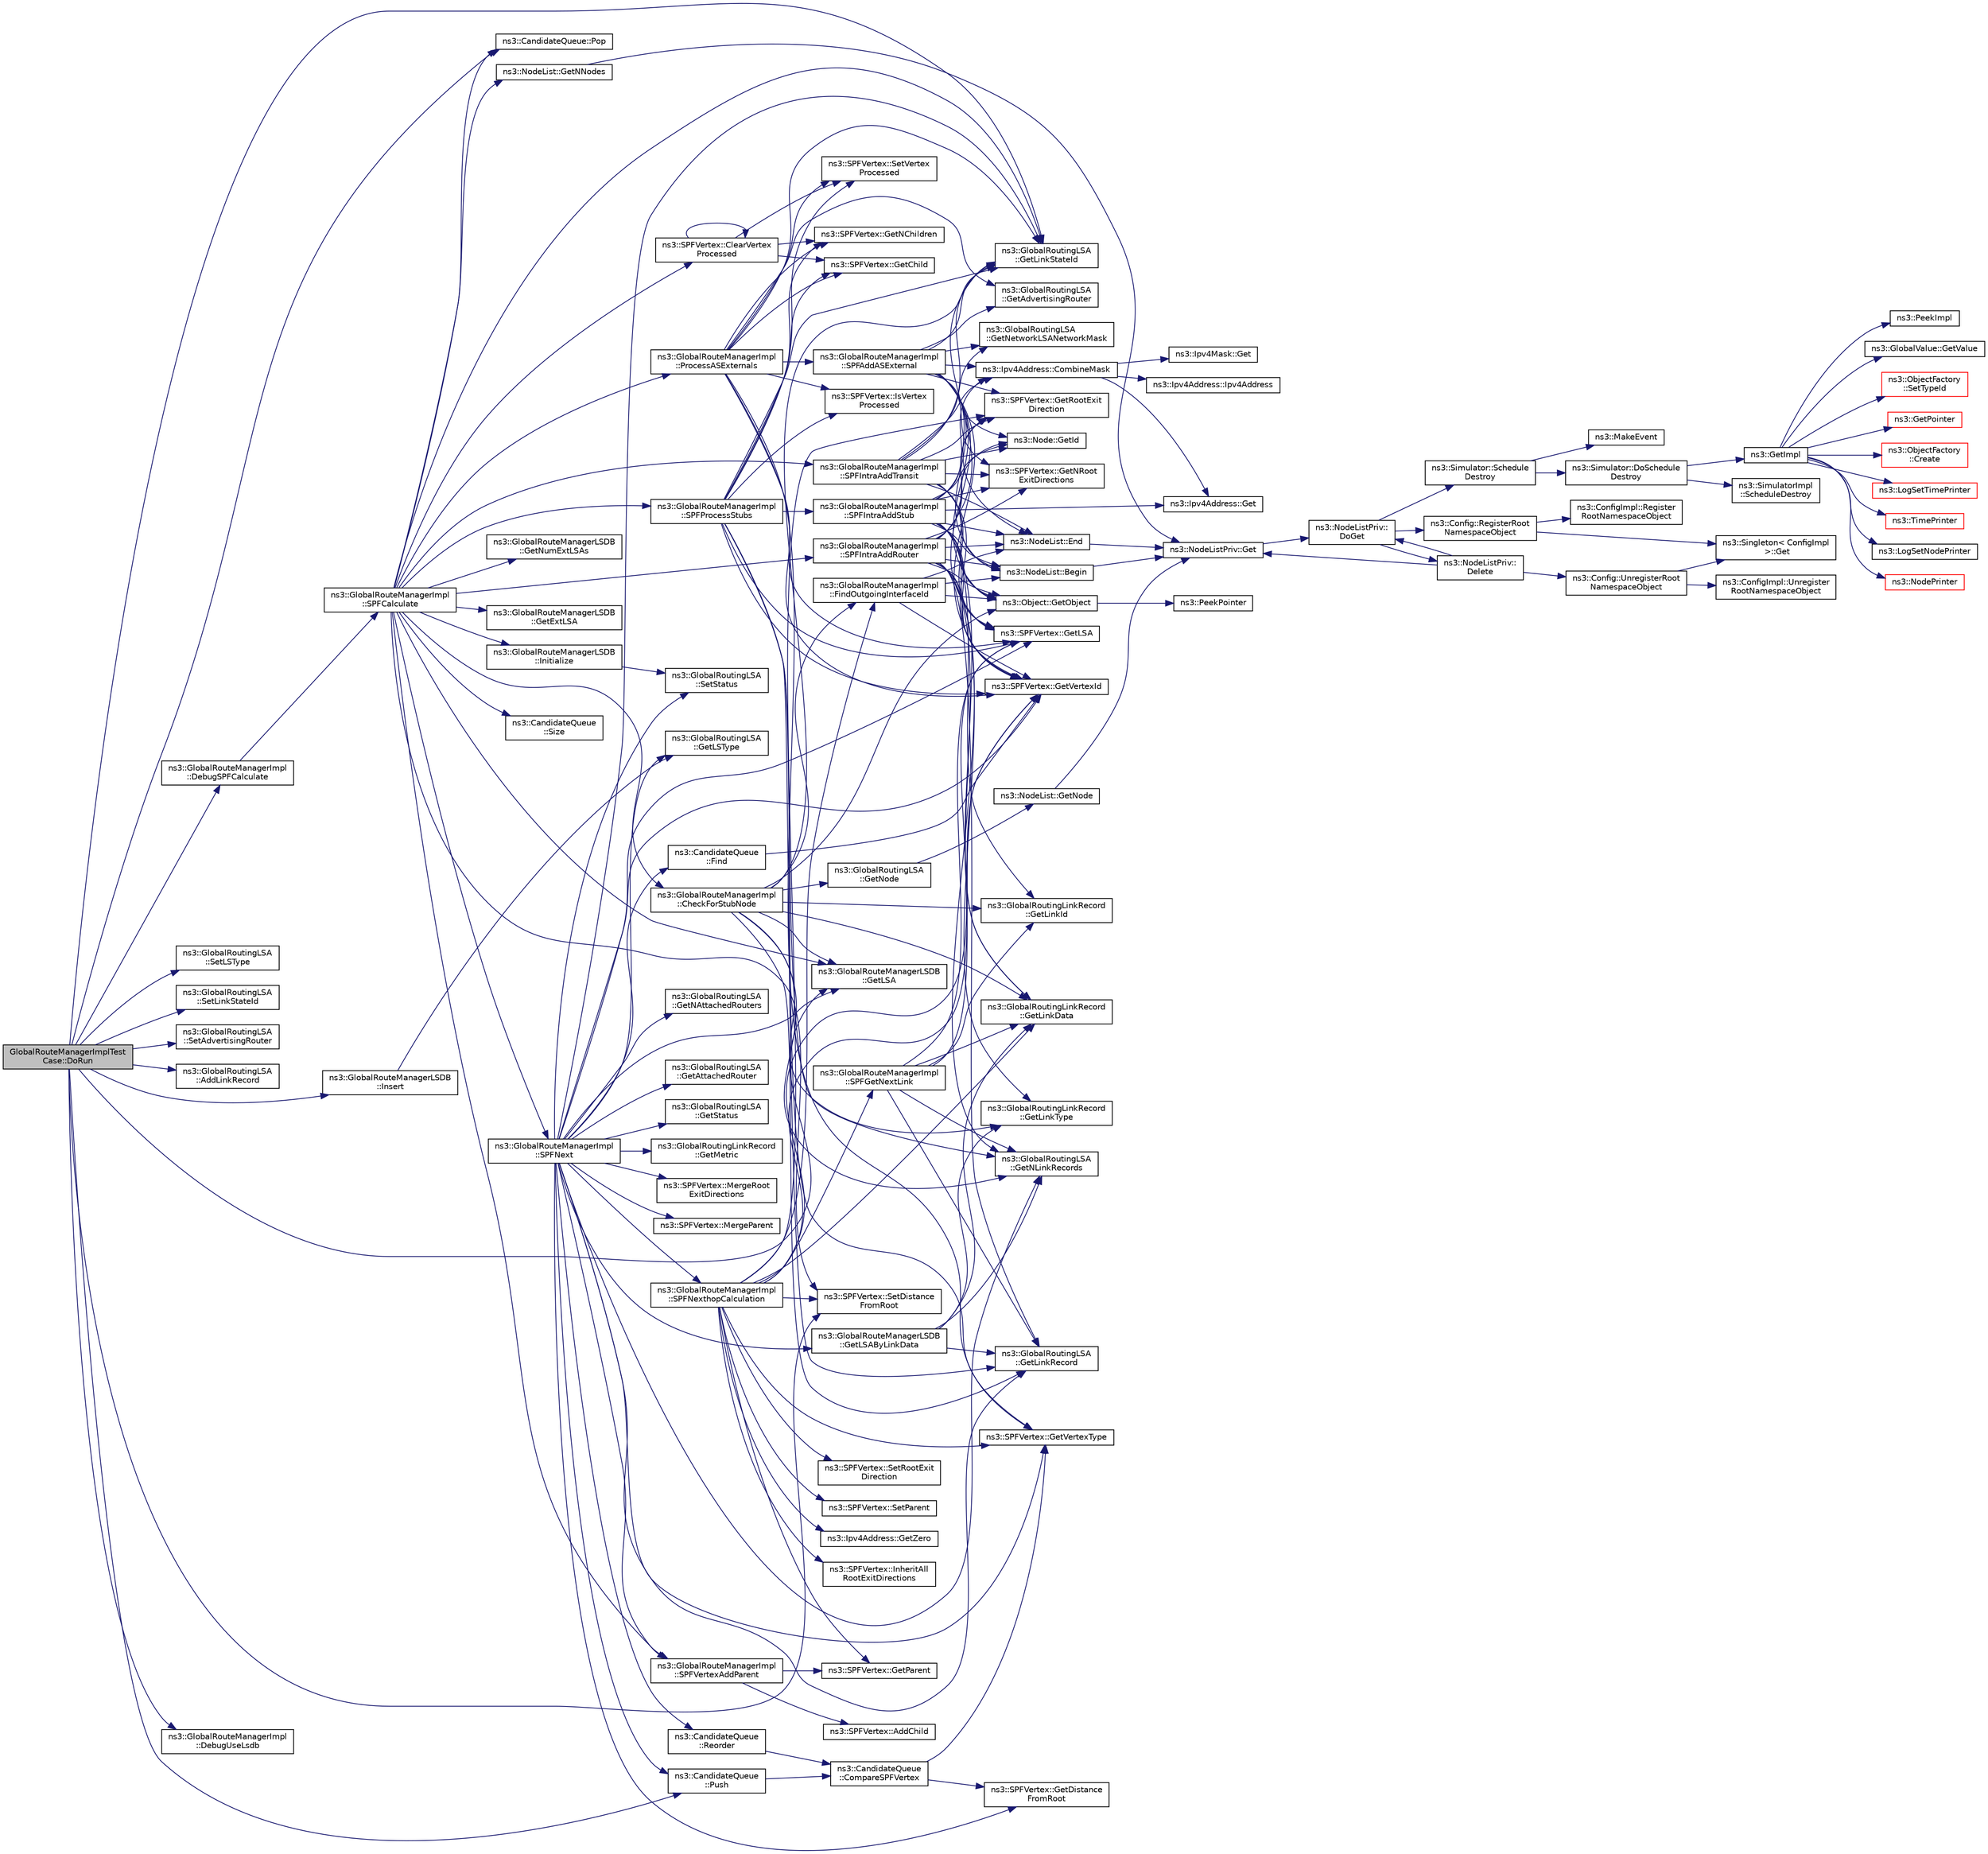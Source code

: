 digraph "GlobalRouteManagerImplTestCase::DoRun"
{
  edge [fontname="Helvetica",fontsize="10",labelfontname="Helvetica",labelfontsize="10"];
  node [fontname="Helvetica",fontsize="10",shape=record];
  rankdir="LR";
  Node1 [label="GlobalRouteManagerImplTest\lCase::DoRun",height=0.2,width=0.4,color="black", fillcolor="grey75", style="filled", fontcolor="black"];
  Node1 -> Node2 [color="midnightblue",fontsize="10",style="solid"];
  Node2 [label="ns3::SPFVertex::SetDistance\lFromRoot",height=0.2,width=0.4,color="black", fillcolor="white", style="filled",URL="$d2/dab/classns3_1_1SPFVertex.html#a30885442cd0d8f7ae0e4690373b2c50a",tooltip="Set the distance from the root vertex to \"this\" SPFVertex object. "];
  Node1 -> Node3 [color="midnightblue",fontsize="10",style="solid"];
  Node3 [label="ns3::CandidateQueue\l::Push",height=0.2,width=0.4,color="black", fillcolor="white", style="filled",URL="$d1/df1/classns3_1_1CandidateQueue.html#a52f6bdb3651569f349f5e522ccc4d88f",tooltip="Push a Shortest Path First Vertex pointer onto the queue according to the priority scheme..."];
  Node3 -> Node4 [color="midnightblue",fontsize="10",style="solid"];
  Node4 [label="ns3::CandidateQueue\l::CompareSPFVertex",height=0.2,width=0.4,color="black", fillcolor="white", style="filled",URL="$d1/df1/classns3_1_1CandidateQueue.html#a13b908ec4dca38705cd12d7c6684099e",tooltip="return true if v1 < v2 "];
  Node4 -> Node5 [color="midnightblue",fontsize="10",style="solid"];
  Node5 [label="ns3::SPFVertex::GetDistance\lFromRoot",height=0.2,width=0.4,color="black", fillcolor="white", style="filled",URL="$d2/dab/classns3_1_1SPFVertex.html#a6fdb9c8cd6fd2dcd974136dff1bae1f0",tooltip="Get the distance from the root vertex to \"this\" SPFVertex object. "];
  Node4 -> Node6 [color="midnightblue",fontsize="10",style="solid"];
  Node6 [label="ns3::SPFVertex::GetVertexType",height=0.2,width=0.4,color="black", fillcolor="white", style="filled",URL="$d2/dab/classns3_1_1SPFVertex.html#a45a6727c9e38b3a116c4b71594a9b0b2",tooltip="Get the Vertex Type field of a SPFVertex object. "];
  Node1 -> Node7 [color="midnightblue",fontsize="10",style="solid"];
  Node7 [label="ns3::CandidateQueue::Pop",height=0.2,width=0.4,color="black", fillcolor="white", style="filled",URL="$d1/df1/classns3_1_1CandidateQueue.html#a7a9b3855349e02e76cd6f67a556a2ac9",tooltip="Pop the Shortest Path First Vertex pointer at the top of the queue. "];
  Node1 -> Node8 [color="midnightblue",fontsize="10",style="solid"];
  Node8 [label="ns3::GlobalRoutingLSA\l::SetLSType",height=0.2,width=0.4,color="black", fillcolor="white", style="filled",URL="$dc/dd1/classns3_1_1GlobalRoutingLSA.html#a8f68a559296813ae47d5cabc5f566ddb",tooltip="Set the LS type field of the LSA. "];
  Node1 -> Node9 [color="midnightblue",fontsize="10",style="solid"];
  Node9 [label="ns3::GlobalRoutingLSA\l::SetLinkStateId",height=0.2,width=0.4,color="black", fillcolor="white", style="filled",URL="$dc/dd1/classns3_1_1GlobalRoutingLSA.html#af31bd5b6ff2fe784f3df4e5b921b4081",tooltip="Set the Link State ID is defined by the OSPF spec. We always set it to the router ID of the router ma..."];
  Node1 -> Node10 [color="midnightblue",fontsize="10",style="solid"];
  Node10 [label="ns3::GlobalRoutingLSA\l::SetAdvertisingRouter",height=0.2,width=0.4,color="black", fillcolor="white", style="filled",URL="$dc/dd1/classns3_1_1GlobalRoutingLSA.html#a97f6a00183d783cef4afb54c2216fa2f",tooltip="Set the Advertising Router as defined by the OSPF spec. We always set it to the router ID of the rout..."];
  Node1 -> Node11 [color="midnightblue",fontsize="10",style="solid"];
  Node11 [label="ns3::GlobalRoutingLSA\l::AddLinkRecord",height=0.2,width=0.4,color="black", fillcolor="white", style="filled",URL="$dc/dd1/classns3_1_1GlobalRoutingLSA.html#a2b2bdf9b121a61fe793c88ab216f4fb9",tooltip="Add a given Global Routing Link Record to the LSA. "];
  Node1 -> Node12 [color="midnightblue",fontsize="10",style="solid"];
  Node12 [label="ns3::GlobalRouteManagerLSDB\l::Insert",height=0.2,width=0.4,color="black", fillcolor="white", style="filled",URL="$de/d14/classns3_1_1GlobalRouteManagerLSDB.html#a832fe8b5361c7b4f680edfd98763346d",tooltip="Insert an IP address / Link State Advertisement pair into the Link State Database. "];
  Node12 -> Node13 [color="midnightblue",fontsize="10",style="solid"];
  Node13 [label="ns3::GlobalRoutingLSA\l::GetLSType",height=0.2,width=0.4,color="black", fillcolor="white", style="filled",URL="$dc/dd1/classns3_1_1GlobalRoutingLSA.html#aa3cd2efb67cfacfdc509b3ab86e73af5",tooltip="Return the LSType field of the LSA. "];
  Node1 -> Node14 [color="midnightblue",fontsize="10",style="solid"];
  Node14 [label="ns3::GlobalRoutingLSA\l::GetLinkStateId",height=0.2,width=0.4,color="black", fillcolor="white", style="filled",URL="$dc/dd1/classns3_1_1GlobalRoutingLSA.html#afc7dd85af408f8b9236bd73e1a78f5bd",tooltip="Get the Link State ID as defined by the OSPF spec. We always set it to the router ID of the router ma..."];
  Node1 -> Node15 [color="midnightblue",fontsize="10",style="solid"];
  Node15 [label="ns3::GlobalRouteManagerLSDB\l::GetLSA",height=0.2,width=0.4,color="black", fillcolor="white", style="filled",URL="$de/d14/classns3_1_1GlobalRouteManagerLSDB.html#a3504bf3573cc64a056835684c41e1aa5",tooltip="Look up the Link State Advertisement associated with the given link state ID (address). "];
  Node1 -> Node16 [color="midnightblue",fontsize="10",style="solid"];
  Node16 [label="ns3::GlobalRouteManagerImpl\l::DebugUseLsdb",height=0.2,width=0.4,color="black", fillcolor="white", style="filled",URL="$d5/dab/classns3_1_1GlobalRouteManagerImpl.html#a9e287c00be9cb2d6d5cbb1a7cbdb40e9",tooltip="Debugging routine; allow client code to supply a pre-built LSDB. "];
  Node1 -> Node17 [color="midnightblue",fontsize="10",style="solid"];
  Node17 [label="ns3::GlobalRouteManagerImpl\l::DebugSPFCalculate",height=0.2,width=0.4,color="black", fillcolor="white", style="filled",URL="$d5/dab/classns3_1_1GlobalRouteManagerImpl.html#aaa692001ef22911e3483583b0de78909",tooltip="Debugging routine; call the core SPF from the unit tests. "];
  Node17 -> Node18 [color="midnightblue",fontsize="10",style="solid"];
  Node18 [label="ns3::GlobalRouteManagerImpl\l::SPFCalculate",height=0.2,width=0.4,color="black", fillcolor="white", style="filled",URL="$d5/dab/classns3_1_1GlobalRouteManagerImpl.html#a03cdea3013a73c90ae8d67946b237c45",tooltip="Calculate the shortest path first (SPF) tree. "];
  Node18 -> Node19 [color="midnightblue",fontsize="10",style="solid"];
  Node19 [label="ns3::GlobalRouteManagerLSDB\l::Initialize",height=0.2,width=0.4,color="black", fillcolor="white", style="filled",URL="$de/d14/classns3_1_1GlobalRouteManagerLSDB.html#a25ea9823747e40df5d43eb64100a5f85",tooltip="Set all LSA flags to an initialized state, for SPF computation. "];
  Node19 -> Node20 [color="midnightblue",fontsize="10",style="solid"];
  Node20 [label="ns3::GlobalRoutingLSA\l::SetStatus",height=0.2,width=0.4,color="black", fillcolor="white", style="filled",URL="$dc/dd1/classns3_1_1GlobalRoutingLSA.html#a0a3a59c56967eac866a2a3a2a5ded93f",tooltip="Set the SPF status of the advertisement. "];
  Node18 -> Node21 [color="midnightblue",fontsize="10",style="solid"];
  Node21 [label="ns3::CandidateQueue\l::Size",height=0.2,width=0.4,color="black", fillcolor="white", style="filled",URL="$d1/df1/classns3_1_1CandidateQueue.html#a05b2aa624b28b494ba5a2b5214abd017",tooltip="Return the number of Shortest Path First Vertex pointers presently stored in the Candidate Queue..."];
  Node18 -> Node15 [color="midnightblue",fontsize="10",style="solid"];
  Node18 -> Node2 [color="midnightblue",fontsize="10",style="solid"];
  Node18 -> Node22 [color="midnightblue",fontsize="10",style="solid"];
  Node22 [label="ns3::NodeList::GetNNodes",height=0.2,width=0.4,color="black", fillcolor="white", style="filled",URL="$d0/dd8/classns3_1_1NodeList.html#a1d110b1670005895dd5812baab13682a"];
  Node22 -> Node23 [color="midnightblue",fontsize="10",style="solid"];
  Node23 [label="ns3::NodeListPriv::Get",height=0.2,width=0.4,color="black", fillcolor="white", style="filled",URL="$d4/d49/classns3_1_1NodeListPriv.html#a746ce1482b3c1cf31d5a50cd55cffa92",tooltip="Get the node list object. "];
  Node23 -> Node24 [color="midnightblue",fontsize="10",style="solid"];
  Node24 [label="ns3::NodeListPriv::\lDoGet",height=0.2,width=0.4,color="black", fillcolor="white", style="filled",URL="$d4/d49/classns3_1_1NodeListPriv.html#a6f0222de939567a488905f1c6876c4ca",tooltip="Get the node list object. "];
  Node24 -> Node25 [color="midnightblue",fontsize="10",style="solid"];
  Node25 [label="ns3::Config::RegisterRoot\lNamespaceObject",height=0.2,width=0.4,color="black", fillcolor="white", style="filled",URL="$d1/d44/group__config.html#gadf663c596f54bed678e83cccd4e3d9d5"];
  Node25 -> Node26 [color="midnightblue",fontsize="10",style="solid"];
  Node26 [label="ns3::Singleton\< ConfigImpl\l \>::Get",height=0.2,width=0.4,color="black", fillcolor="white", style="filled",URL="$d8/d77/classns3_1_1Singleton.html#a80a2cd3c25a27ea72add7a9f7a141ffa"];
  Node25 -> Node27 [color="midnightblue",fontsize="10",style="solid"];
  Node27 [label="ns3::ConfigImpl::Register\lRootNamespaceObject",height=0.2,width=0.4,color="black", fillcolor="white", style="filled",URL="$d1/dbd/classns3_1_1ConfigImpl.html#a09ad253d834e9c8a6fd806bec303c29c"];
  Node24 -> Node28 [color="midnightblue",fontsize="10",style="solid"];
  Node28 [label="ns3::Simulator::Schedule\lDestroy",height=0.2,width=0.4,color="black", fillcolor="white", style="filled",URL="$d7/deb/classns3_1_1Simulator.html#a7e1c6479e6d0bd3f0eb3e005d6941302"];
  Node28 -> Node29 [color="midnightblue",fontsize="10",style="solid"];
  Node29 [label="ns3::Simulator::DoSchedule\lDestroy",height=0.2,width=0.4,color="black", fillcolor="white", style="filled",URL="$d7/deb/classns3_1_1Simulator.html#a00139c9c4e854aca72063485518c0d52"];
  Node29 -> Node30 [color="midnightblue",fontsize="10",style="solid"];
  Node30 [label="ns3::GetImpl",height=0.2,width=0.4,color="black", fillcolor="white", style="filled",URL="$d4/d8b/group__simulator.html#ga42eb4eddad41528d4d99794a3dae3fd0",tooltip="Get the SimulatorImpl singleton. "];
  Node30 -> Node31 [color="midnightblue",fontsize="10",style="solid"];
  Node31 [label="ns3::PeekImpl",height=0.2,width=0.4,color="black", fillcolor="white", style="filled",URL="$d4/d8b/group__simulator.html#ga233c5c38de117e4e4a5a9cd168694792",tooltip="Get the static SimulatorImpl instance. "];
  Node30 -> Node32 [color="midnightblue",fontsize="10",style="solid"];
  Node32 [label="ns3::GlobalValue::GetValue",height=0.2,width=0.4,color="black", fillcolor="white", style="filled",URL="$dc/d02/classns3_1_1GlobalValue.html#aa33773cb952ba3c285a03ae2c4769b84"];
  Node30 -> Node33 [color="midnightblue",fontsize="10",style="solid"];
  Node33 [label="ns3::ObjectFactory\l::SetTypeId",height=0.2,width=0.4,color="red", fillcolor="white", style="filled",URL="$d5/d0d/classns3_1_1ObjectFactory.html#a77dcd099064038a1eb7a6b8251229ec3"];
  Node30 -> Node34 [color="midnightblue",fontsize="10",style="solid"];
  Node34 [label="ns3::GetPointer",height=0.2,width=0.4,color="red", fillcolor="white", style="filled",URL="$d7/d2e/namespacens3.html#ab4e173cdfd43d17c1a40d5348510a670"];
  Node30 -> Node35 [color="midnightblue",fontsize="10",style="solid"];
  Node35 [label="ns3::ObjectFactory\l::Create",height=0.2,width=0.4,color="red", fillcolor="white", style="filled",URL="$d5/d0d/classns3_1_1ObjectFactory.html#a18152e93f0a6fe184ed7300cb31e9896"];
  Node30 -> Node36 [color="midnightblue",fontsize="10",style="solid"];
  Node36 [label="ns3::LogSetTimePrinter",height=0.2,width=0.4,color="red", fillcolor="white", style="filled",URL="$d7/d2e/namespacens3.html#acf6a1749b3febc5a6a5b2b8620138d80"];
  Node30 -> Node37 [color="midnightblue",fontsize="10",style="solid"];
  Node37 [label="ns3::TimePrinter",height=0.2,width=0.4,color="red", fillcolor="white", style="filled",URL="$d8/dff/group__logging.html#gaaad3642e8247a056cd83001d805b0812"];
  Node30 -> Node38 [color="midnightblue",fontsize="10",style="solid"];
  Node38 [label="ns3::LogSetNodePrinter",height=0.2,width=0.4,color="black", fillcolor="white", style="filled",URL="$d7/d2e/namespacens3.html#aa6e659ca357c8309352fa0f146793810"];
  Node30 -> Node39 [color="midnightblue",fontsize="10",style="solid"];
  Node39 [label="ns3::NodePrinter",height=0.2,width=0.4,color="red", fillcolor="white", style="filled",URL="$d8/dff/group__logging.html#gaaffbf70ff3766cd62b8bbd9b140d2a1b"];
  Node29 -> Node40 [color="midnightblue",fontsize="10",style="solid"];
  Node40 [label="ns3::SimulatorImpl\l::ScheduleDestroy",height=0.2,width=0.4,color="black", fillcolor="white", style="filled",URL="$d2/d19/classns3_1_1SimulatorImpl.html#a04f4a00ed04886ed0b9982038c3ed5f9"];
  Node28 -> Node41 [color="midnightblue",fontsize="10",style="solid"];
  Node41 [label="ns3::MakeEvent",height=0.2,width=0.4,color="black", fillcolor="white", style="filled",URL="$d0/dac/group__makeeventfnptr.html#ga289a28a2497c18a9bd299e5e2014094b"];
  Node24 -> Node42 [color="midnightblue",fontsize="10",style="solid"];
  Node42 [label="ns3::NodeListPriv::\lDelete",height=0.2,width=0.4,color="black", fillcolor="white", style="filled",URL="$d4/d49/classns3_1_1NodeListPriv.html#a74f1811844a3891e71d8d9adbe81c33e",tooltip="Delete the nodes list object. "];
  Node42 -> Node43 [color="midnightblue",fontsize="10",style="solid"];
  Node43 [label="ns3::Config::UnregisterRoot\lNamespaceObject",height=0.2,width=0.4,color="black", fillcolor="white", style="filled",URL="$d1/d44/group__config.html#gac04cd4b31e97845ee008d101218e66b1"];
  Node43 -> Node26 [color="midnightblue",fontsize="10",style="solid"];
  Node43 -> Node44 [color="midnightblue",fontsize="10",style="solid"];
  Node44 [label="ns3::ConfigImpl::Unregister\lRootNamespaceObject",height=0.2,width=0.4,color="black", fillcolor="white", style="filled",URL="$d1/dbd/classns3_1_1ConfigImpl.html#a902f64f3a7f362e53273d2e18d1d3d9f"];
  Node42 -> Node23 [color="midnightblue",fontsize="10",style="solid"];
  Node42 -> Node24 [color="midnightblue",fontsize="10",style="solid"];
  Node18 -> Node45 [color="midnightblue",fontsize="10",style="solid"];
  Node45 [label="ns3::GlobalRouteManagerImpl\l::CheckForStubNode",height=0.2,width=0.4,color="black", fillcolor="white", style="filled",URL="$d5/dab/classns3_1_1GlobalRouteManagerImpl.html#a84085f1fc0b4d7c9d18bf0145df3e01c",tooltip="Test if a node is a stub, from an OSPF sense. "];
  Node45 -> Node15 [color="midnightblue",fontsize="10",style="solid"];
  Node45 -> Node14 [color="midnightblue",fontsize="10",style="solid"];
  Node45 -> Node46 [color="midnightblue",fontsize="10",style="solid"];
  Node46 [label="ns3::GlobalRoutingLSA\l::GetNLinkRecords",height=0.2,width=0.4,color="black", fillcolor="white", style="filled",URL="$dc/dd1/classns3_1_1GlobalRoutingLSA.html#a49043980a9d54ce4125cab4dbdba5a5c",tooltip="Return the number of Global Routing Link Records in the LSA. "];
  Node45 -> Node47 [color="midnightblue",fontsize="10",style="solid"];
  Node47 [label="ns3::GlobalRoutingLSA\l::GetLinkRecord",height=0.2,width=0.4,color="black", fillcolor="white", style="filled",URL="$dc/dd1/classns3_1_1GlobalRoutingLSA.html#a5671504b3ec9f9bab1a7784be3221c4d",tooltip="Return a pointer to the specified Global Routing Link Record. "];
  Node45 -> Node48 [color="midnightblue",fontsize="10",style="solid"];
  Node48 [label="ns3::GlobalRoutingLinkRecord\l::GetLinkType",height=0.2,width=0.4,color="black", fillcolor="white", style="filled",URL="$da/d4e/classns3_1_1GlobalRoutingLinkRecord.html#a0549e23a7f4ba7e3bfe7e132743f62cd",tooltip="Get the Link Type field of the Global Routing Link Record. "];
  Node45 -> Node49 [color="midnightblue",fontsize="10",style="solid"];
  Node49 [label="ns3::GlobalRoutingLinkRecord\l::GetLinkId",height=0.2,width=0.4,color="black", fillcolor="white", style="filled",URL="$da/d4e/classns3_1_1GlobalRoutingLinkRecord.html#a6c48de12faa9110220e2e62bdd54dc05"];
  Node45 -> Node50 [color="midnightblue",fontsize="10",style="solid"];
  Node50 [label="ns3::GlobalRoutingLSA\l::GetNode",height=0.2,width=0.4,color="black", fillcolor="white", style="filled",URL="$dc/dd1/classns3_1_1GlobalRoutingLSA.html#abcca1c85e5cd06ee417fd1ab264b93ba",tooltip="Get the Node pointer of the node that originated this LSA. "];
  Node50 -> Node51 [color="midnightblue",fontsize="10",style="solid"];
  Node51 [label="ns3::NodeList::GetNode",height=0.2,width=0.4,color="black", fillcolor="white", style="filled",URL="$d0/dd8/classns3_1_1NodeList.html#a80ac09977d48d29db5c704ac8483cf6c"];
  Node51 -> Node23 [color="midnightblue",fontsize="10",style="solid"];
  Node45 -> Node52 [color="midnightblue",fontsize="10",style="solid"];
  Node52 [label="ns3::Object::GetObject",height=0.2,width=0.4,color="black", fillcolor="white", style="filled",URL="$d9/d77/classns3_1_1Object.html#a13e18c00017096c8381eb651d5bd0783"];
  Node52 -> Node53 [color="midnightblue",fontsize="10",style="solid"];
  Node53 [label="ns3::PeekPointer",height=0.2,width=0.4,color="black", fillcolor="white", style="filled",URL="$d7/d2e/namespacens3.html#af2a7557fe9afdd98d8f6f8f6e412cf5a"];
  Node45 -> Node54 [color="midnightblue",fontsize="10",style="solid"];
  Node54 [label="ns3::GlobalRoutingLinkRecord\l::GetLinkData",height=0.2,width=0.4,color="black", fillcolor="white", style="filled",URL="$da/d4e/classns3_1_1GlobalRoutingLinkRecord.html#ab2ce7fa923c2829db0a5e0f184b04dbd",tooltip="Get the Link Data field of the Global Routing Link Record. "];
  Node45 -> Node55 [color="midnightblue",fontsize="10",style="solid"];
  Node55 [label="ns3::GlobalRouteManagerImpl\l::FindOutgoingInterfaceId",height=0.2,width=0.4,color="black", fillcolor="white", style="filled",URL="$d5/dab/classns3_1_1GlobalRouteManagerImpl.html#a55b3c7bf042d95de52cf56cc6699dc9a",tooltip="Return the interface number corresponding to a given IP address and mask. "];
  Node55 -> Node56 [color="midnightblue",fontsize="10",style="solid"];
  Node56 [label="ns3::SPFVertex::GetVertexId",height=0.2,width=0.4,color="black", fillcolor="white", style="filled",URL="$d2/dab/classns3_1_1SPFVertex.html#addc1067d86f26e9fe3b2e34ed16f929c",tooltip="Get the Vertex ID field of a SPFVertex object. "];
  Node55 -> Node57 [color="midnightblue",fontsize="10",style="solid"];
  Node57 [label="ns3::NodeList::Begin",height=0.2,width=0.4,color="black", fillcolor="white", style="filled",URL="$d0/dd8/classns3_1_1NodeList.html#a93d2211831f5cb71d1dbb721e2721d7f"];
  Node57 -> Node23 [color="midnightblue",fontsize="10",style="solid"];
  Node55 -> Node58 [color="midnightblue",fontsize="10",style="solid"];
  Node58 [label="ns3::NodeList::End",height=0.2,width=0.4,color="black", fillcolor="white", style="filled",URL="$d0/dd8/classns3_1_1NodeList.html#a027a558c16e6078e25c7ffc67becb559"];
  Node58 -> Node23 [color="midnightblue",fontsize="10",style="solid"];
  Node55 -> Node52 [color="midnightblue",fontsize="10",style="solid"];
  Node18 -> Node59 [color="midnightblue",fontsize="10",style="solid"];
  Node59 [label="ns3::GlobalRouteManagerImpl\l::SPFNext",height=0.2,width=0.4,color="black", fillcolor="white", style="filled",URL="$d5/dab/classns3_1_1GlobalRouteManagerImpl.html#aaa3d86729d6cfb61708d1c7083423da6",tooltip="Examine the links in v&#39;s LSA and update the list of candidates with any vertices not already on the l..."];
  Node59 -> Node6 [color="midnightblue",fontsize="10",style="solid"];
  Node59 -> Node60 [color="midnightblue",fontsize="10",style="solid"];
  Node60 [label="ns3::SPFVertex::GetLSA",height=0.2,width=0.4,color="black", fillcolor="white", style="filled",URL="$d2/dab/classns3_1_1SPFVertex.html#a63289ebb22ed326ec7a3813dda4b2e34",tooltip="Get the Global Router Link State Advertisement returned by the Global Router represented by this SPFV..."];
  Node59 -> Node46 [color="midnightblue",fontsize="10",style="solid"];
  Node59 -> Node61 [color="midnightblue",fontsize="10",style="solid"];
  Node61 [label="ns3::GlobalRoutingLSA\l::GetNAttachedRouters",height=0.2,width=0.4,color="black", fillcolor="white", style="filled",URL="$dc/dd1/classns3_1_1GlobalRoutingLSA.html#ac72db7c422429937970dc83d5f4b3264",tooltip="Return the number of attached routers listed in the NetworkLSA. "];
  Node59 -> Node56 [color="midnightblue",fontsize="10",style="solid"];
  Node59 -> Node47 [color="midnightblue",fontsize="10",style="solid"];
  Node59 -> Node15 [color="midnightblue",fontsize="10",style="solid"];
  Node59 -> Node14 [color="midnightblue",fontsize="10",style="solid"];
  Node59 -> Node62 [color="midnightblue",fontsize="10",style="solid"];
  Node62 [label="ns3::GlobalRouteManagerLSDB\l::GetLSAByLinkData",height=0.2,width=0.4,color="black", fillcolor="white", style="filled",URL="$de/d14/classns3_1_1GlobalRouteManagerLSDB.html#aca4c2cb4c36f590198f203cddb30b493",tooltip="Look up the Link State Advertisement associated with the given link state ID (address). This is a variation of the GetLSA call to allow the LSA to be found by matching addr with the LinkData field of the TransitNetwork link record. "];
  Node62 -> Node46 [color="midnightblue",fontsize="10",style="solid"];
  Node62 -> Node47 [color="midnightblue",fontsize="10",style="solid"];
  Node62 -> Node48 [color="midnightblue",fontsize="10",style="solid"];
  Node62 -> Node54 [color="midnightblue",fontsize="10",style="solid"];
  Node59 -> Node63 [color="midnightblue",fontsize="10",style="solid"];
  Node63 [label="ns3::GlobalRoutingLSA\l::GetAttachedRouter",height=0.2,width=0.4,color="black", fillcolor="white", style="filled",URL="$dc/dd1/classns3_1_1GlobalRoutingLSA.html#a9bb91be870ea1826e88e27ecb7ac460c",tooltip="Return an Ipv4Address corresponding to the specified attached router. "];
  Node59 -> Node64 [color="midnightblue",fontsize="10",style="solid"];
  Node64 [label="ns3::GlobalRoutingLSA\l::GetStatus",height=0.2,width=0.4,color="black", fillcolor="white", style="filled",URL="$dc/dd1/classns3_1_1GlobalRoutingLSA.html#a6cdf7cab5261c98b312cbf7e0ec91260",tooltip="Get the SPF status of the advertisement. "];
  Node59 -> Node13 [color="midnightblue",fontsize="10",style="solid"];
  Node59 -> Node5 [color="midnightblue",fontsize="10",style="solid"];
  Node59 -> Node65 [color="midnightblue",fontsize="10",style="solid"];
  Node65 [label="ns3::GlobalRoutingLinkRecord\l::GetMetric",height=0.2,width=0.4,color="black", fillcolor="white", style="filled",URL="$da/d4e/classns3_1_1GlobalRoutingLinkRecord.html#a2090904e1965bb8ea44289f94ffee191",tooltip="Get the Metric Data field of the Global Routing Link Record. "];
  Node59 -> Node66 [color="midnightblue",fontsize="10",style="solid"];
  Node66 [label="ns3::GlobalRouteManagerImpl\l::SPFNexthopCalculation",height=0.2,width=0.4,color="black", fillcolor="white", style="filled",URL="$d5/dab/classns3_1_1GlobalRouteManagerImpl.html#ab082a78c423009f77c9cfe9018d40021",tooltip="Calculate nexthop from root through V (parent) to vertex W (destination) with given distance from roo..."];
  Node66 -> Node6 [color="midnightblue",fontsize="10",style="solid"];
  Node66 -> Node67 [color="midnightblue",fontsize="10",style="solid"];
  Node67 [label="ns3::GlobalRouteManagerImpl\l::SPFGetNextLink",height=0.2,width=0.4,color="black", fillcolor="white", style="filled",URL="$d5/dab/classns3_1_1GlobalRouteManagerImpl.html#a4c868c90e06e063ac2eb60cfe93c2c84",tooltip="Search for a link between two vertexes. "];
  Node67 -> Node60 [color="midnightblue",fontsize="10",style="solid"];
  Node67 -> Node46 [color="midnightblue",fontsize="10",style="solid"];
  Node67 -> Node47 [color="midnightblue",fontsize="10",style="solid"];
  Node67 -> Node49 [color="midnightblue",fontsize="10",style="solid"];
  Node67 -> Node56 [color="midnightblue",fontsize="10",style="solid"];
  Node67 -> Node54 [color="midnightblue",fontsize="10",style="solid"];
  Node66 -> Node54 [color="midnightblue",fontsize="10",style="solid"];
  Node66 -> Node55 [color="midnightblue",fontsize="10",style="solid"];
  Node66 -> Node68 [color="midnightblue",fontsize="10",style="solid"];
  Node68 [label="ns3::SPFVertex::SetRootExit\lDirection",height=0.2,width=0.4,color="black", fillcolor="white", style="filled",URL="$d2/dab/classns3_1_1SPFVertex.html#a8538efb9de281a8a76bfeb7124dee3ae",tooltip="Set the IP address and outgoing interface index that should be used to begin forwarding packets from ..."];
  Node66 -> Node2 [color="midnightblue",fontsize="10",style="solid"];
  Node66 -> Node69 [color="midnightblue",fontsize="10",style="solid"];
  Node69 [label="ns3::SPFVertex::SetParent",height=0.2,width=0.4,color="black", fillcolor="white", style="filled",URL="$d2/dab/classns3_1_1SPFVertex.html#a4f8e0fed65db9fe485dae7ad9667ff40",tooltip="Set the pointer to the SPFVector that is the parent of \"this\" SPFVertex. "];
  Node66 -> Node56 [color="midnightblue",fontsize="10",style="solid"];
  Node66 -> Node60 [color="midnightblue",fontsize="10",style="solid"];
  Node66 -> Node70 [color="midnightblue",fontsize="10",style="solid"];
  Node70 [label="ns3::Ipv4Address::GetZero",height=0.2,width=0.4,color="black", fillcolor="white", style="filled",URL="$de/d55/classns3_1_1Ipv4Address.html#aeeb1c76b35d4ab612fda7bc51e99c5db"];
  Node66 -> Node71 [color="midnightblue",fontsize="10",style="solid"];
  Node71 [label="ns3::SPFVertex::GetParent",height=0.2,width=0.4,color="black", fillcolor="white", style="filled",URL="$d2/dab/classns3_1_1SPFVertex.html#af09dba1ce31eff535d0bc661ce18bba5",tooltip="Get a pointer to the SPFVector that is the parent of \"this\" SPFVertex. "];
  Node66 -> Node72 [color="midnightblue",fontsize="10",style="solid"];
  Node72 [label="ns3::SPFVertex::GetRootExit\lDirection",height=0.2,width=0.4,color="black", fillcolor="white", style="filled",URL="$d2/dab/classns3_1_1SPFVertex.html#a4287596177d5af62997d1f1dea8648ac",tooltip="Obtain a pair indicating the exit direction from the root. "];
  Node66 -> Node73 [color="midnightblue",fontsize="10",style="solid"];
  Node73 [label="ns3::SPFVertex::InheritAll\lRootExitDirections",height=0.2,width=0.4,color="black", fillcolor="white", style="filled",URL="$d2/dab/classns3_1_1SPFVertex.html#a3031d94106d3ce70776b2fe9a73ae36c",tooltip="Inherit all root exit directions from a given vertex to &#39;this&#39; vertex. "];
  Node59 -> Node20 [color="midnightblue",fontsize="10",style="solid"];
  Node59 -> Node3 [color="midnightblue",fontsize="10",style="solid"];
  Node59 -> Node74 [color="midnightblue",fontsize="10",style="solid"];
  Node74 [label="ns3::CandidateQueue\l::Find",height=0.2,width=0.4,color="black", fillcolor="white", style="filled",URL="$d1/df1/classns3_1_1CandidateQueue.html#aa30bceb9827782adfcec6ee4f94cd9d6",tooltip="Searches the Candidate Queue for a Shortest Path First Vertex pointer that points to a vertex having ..."];
  Node74 -> Node56 [color="midnightblue",fontsize="10",style="solid"];
  Node59 -> Node75 [color="midnightblue",fontsize="10",style="solid"];
  Node75 [label="ns3::SPFVertex::MergeRoot\lExitDirections",height=0.2,width=0.4,color="black", fillcolor="white", style="filled",URL="$d2/dab/classns3_1_1SPFVertex.html#a4fc3b7cdcd705457993f644046e89318",tooltip="Merge into &#39;this&#39; vertex the list of exit directions from another vertex. "];
  Node59 -> Node76 [color="midnightblue",fontsize="10",style="solid"];
  Node76 [label="ns3::SPFVertex::MergeParent",height=0.2,width=0.4,color="black", fillcolor="white", style="filled",URL="$d2/dab/classns3_1_1SPFVertex.html#a1f8549748a9888722110a947f5932981",tooltip="Merge the Parent list from the v into this vertex. "];
  Node59 -> Node77 [color="midnightblue",fontsize="10",style="solid"];
  Node77 [label="ns3::GlobalRouteManagerImpl\l::SPFVertexAddParent",height=0.2,width=0.4,color="black", fillcolor="white", style="filled",URL="$d5/dab/classns3_1_1GlobalRouteManagerImpl.html#ae7824a06e22187d1dc6823c46c95a3fc",tooltip="Adds a vertex to the list of children in each of its parents. "];
  Node77 -> Node71 [color="midnightblue",fontsize="10",style="solid"];
  Node77 -> Node78 [color="midnightblue",fontsize="10",style="solid"];
  Node78 [label="ns3::SPFVertex::AddChild",height=0.2,width=0.4,color="black", fillcolor="white", style="filled",URL="$d2/dab/classns3_1_1SPFVertex.html#ae15d2c3bc1fb5285f467b494d27869d9",tooltip="Get a borrowed SPFVertex pointer to the specified child of \"this\" SPFVertex. "];
  Node59 -> Node79 [color="midnightblue",fontsize="10",style="solid"];
  Node79 [label="ns3::CandidateQueue\l::Reorder",height=0.2,width=0.4,color="black", fillcolor="white", style="filled",URL="$d1/df1/classns3_1_1CandidateQueue.html#af258e0f4eb3ed5f04fb99c2e6e40c6c2",tooltip="Reorders the Candidate Queue according to the priority scheme. "];
  Node79 -> Node4 [color="midnightblue",fontsize="10",style="solid"];
  Node18 -> Node7 [color="midnightblue",fontsize="10",style="solid"];
  Node18 -> Node77 [color="midnightblue",fontsize="10",style="solid"];
  Node18 -> Node80 [color="midnightblue",fontsize="10",style="solid"];
  Node80 [label="ns3::GlobalRouteManagerImpl\l::SPFIntraAddRouter",height=0.2,width=0.4,color="black", fillcolor="white", style="filled",URL="$d5/dab/classns3_1_1GlobalRouteManagerImpl.html#adc0725b441a01d02bc4db842771a36d5",tooltip="Add a host route to the routing tables. "];
  Node80 -> Node56 [color="midnightblue",fontsize="10",style="solid"];
  Node80 -> Node57 [color="midnightblue",fontsize="10",style="solid"];
  Node80 -> Node58 [color="midnightblue",fontsize="10",style="solid"];
  Node80 -> Node52 [color="midnightblue",fontsize="10",style="solid"];
  Node80 -> Node81 [color="midnightblue",fontsize="10",style="solid"];
  Node81 [label="ns3::Node::GetId",height=0.2,width=0.4,color="black", fillcolor="white", style="filled",URL="$dd/ded/classns3_1_1Node.html#aaf49b64a843565ce3812326313b370ac"];
  Node80 -> Node60 [color="midnightblue",fontsize="10",style="solid"];
  Node80 -> Node46 [color="midnightblue",fontsize="10",style="solid"];
  Node80 -> Node14 [color="midnightblue",fontsize="10",style="solid"];
  Node80 -> Node47 [color="midnightblue",fontsize="10",style="solid"];
  Node80 -> Node48 [color="midnightblue",fontsize="10",style="solid"];
  Node80 -> Node82 [color="midnightblue",fontsize="10",style="solid"];
  Node82 [label="ns3::SPFVertex::GetNRoot\lExitDirections",height=0.2,width=0.4,color="black", fillcolor="white", style="filled",URL="$d2/dab/classns3_1_1SPFVertex.html#ad3466159b6810950cb4d202cc398ef12",tooltip="Get the number of exit directions from root for reaching &#39;this&#39; vertex. "];
  Node80 -> Node72 [color="midnightblue",fontsize="10",style="solid"];
  Node80 -> Node54 [color="midnightblue",fontsize="10",style="solid"];
  Node18 -> Node83 [color="midnightblue",fontsize="10",style="solid"];
  Node83 [label="ns3::GlobalRouteManagerImpl\l::SPFIntraAddTransit",height=0.2,width=0.4,color="black", fillcolor="white", style="filled",URL="$d5/dab/classns3_1_1GlobalRouteManagerImpl.html#aaafd698f94e453e3fe41f08bd62867be",tooltip="Add a transit to the routing tables. "];
  Node83 -> Node56 [color="midnightblue",fontsize="10",style="solid"];
  Node83 -> Node57 [color="midnightblue",fontsize="10",style="solid"];
  Node83 -> Node58 [color="midnightblue",fontsize="10",style="solid"];
  Node83 -> Node52 [color="midnightblue",fontsize="10",style="solid"];
  Node83 -> Node81 [color="midnightblue",fontsize="10",style="solid"];
  Node83 -> Node60 [color="midnightblue",fontsize="10",style="solid"];
  Node83 -> Node84 [color="midnightblue",fontsize="10",style="solid"];
  Node84 [label="ns3::GlobalRoutingLSA\l::GetNetworkLSANetworkMask",height=0.2,width=0.4,color="black", fillcolor="white", style="filled",URL="$dc/dd1/classns3_1_1GlobalRoutingLSA.html#a9a443ac873b15099be5fac288b714622",tooltip="For a Network LSA, get the Network Mask field that precedes the list of attached routers. "];
  Node83 -> Node14 [color="midnightblue",fontsize="10",style="solid"];
  Node83 -> Node85 [color="midnightblue",fontsize="10",style="solid"];
  Node85 [label="ns3::Ipv4Address::CombineMask",height=0.2,width=0.4,color="black", fillcolor="white", style="filled",URL="$de/d55/classns3_1_1Ipv4Address.html#abc9bf1629800f0809d97dfd8b5c38bc7",tooltip="Combine this address with a network mask. "];
  Node85 -> Node86 [color="midnightblue",fontsize="10",style="solid"];
  Node86 [label="ns3::Ipv4Address::Ipv4Address",height=0.2,width=0.4,color="black", fillcolor="white", style="filled",URL="$de/d55/classns3_1_1Ipv4Address.html#aaabb51dd481f4b6908afd72affc49b20"];
  Node85 -> Node87 [color="midnightblue",fontsize="10",style="solid"];
  Node87 [label="ns3::Ipv4Address::Get",height=0.2,width=0.4,color="black", fillcolor="white", style="filled",URL="$de/d55/classns3_1_1Ipv4Address.html#ae65810a69898982e927b83660d3bc4d8"];
  Node85 -> Node88 [color="midnightblue",fontsize="10",style="solid"];
  Node88 [label="ns3::Ipv4Mask::Get",height=0.2,width=0.4,color="black", fillcolor="white", style="filled",URL="$d5/df8/classns3_1_1Ipv4Mask.html#ac557d10d9807bbc022ed64e2b929b2db"];
  Node83 -> Node82 [color="midnightblue",fontsize="10",style="solid"];
  Node83 -> Node72 [color="midnightblue",fontsize="10",style="solid"];
  Node18 -> Node89 [color="midnightblue",fontsize="10",style="solid"];
  Node89 [label="ns3::GlobalRouteManagerImpl\l::SPFProcessStubs",height=0.2,width=0.4,color="black", fillcolor="white", style="filled",URL="$d5/dab/classns3_1_1GlobalRouteManagerImpl.html#a3d43e1ea8faefbbb7139b2ede6315cbb",tooltip="Process Stub nodes. "];
  Node89 -> Node56 [color="midnightblue",fontsize="10",style="solid"];
  Node89 -> Node6 [color="midnightblue",fontsize="10",style="solid"];
  Node89 -> Node60 [color="midnightblue",fontsize="10",style="solid"];
  Node89 -> Node14 [color="midnightblue",fontsize="10",style="solid"];
  Node89 -> Node46 [color="midnightblue",fontsize="10",style="solid"];
  Node89 -> Node47 [color="midnightblue",fontsize="10",style="solid"];
  Node89 -> Node90 [color="midnightblue",fontsize="10",style="solid"];
  Node90 [label="ns3::GlobalRouteManagerImpl\l::SPFIntraAddStub",height=0.2,width=0.4,color="black", fillcolor="white", style="filled",URL="$d5/dab/classns3_1_1GlobalRouteManagerImpl.html#ac939f5c304a02470c566b99699db402c",tooltip="Add a stub to the routing tables. "];
  Node90 -> Node56 [color="midnightblue",fontsize="10",style="solid"];
  Node90 -> Node57 [color="midnightblue",fontsize="10",style="solid"];
  Node90 -> Node58 [color="midnightblue",fontsize="10",style="solid"];
  Node90 -> Node52 [color="midnightblue",fontsize="10",style="solid"];
  Node90 -> Node81 [color="midnightblue",fontsize="10",style="solid"];
  Node90 -> Node60 [color="midnightblue",fontsize="10",style="solid"];
  Node90 -> Node54 [color="midnightblue",fontsize="10",style="solid"];
  Node90 -> Node87 [color="midnightblue",fontsize="10",style="solid"];
  Node90 -> Node49 [color="midnightblue",fontsize="10",style="solid"];
  Node90 -> Node85 [color="midnightblue",fontsize="10",style="solid"];
  Node90 -> Node82 [color="midnightblue",fontsize="10",style="solid"];
  Node90 -> Node72 [color="midnightblue",fontsize="10",style="solid"];
  Node89 -> Node91 [color="midnightblue",fontsize="10",style="solid"];
  Node91 [label="ns3::SPFVertex::GetNChildren",height=0.2,width=0.4,color="black", fillcolor="white", style="filled",URL="$d2/dab/classns3_1_1SPFVertex.html#a7586cee5234643454032e36b3383fc59",tooltip="Get the number of children of \"this\" SPFVertex. "];
  Node89 -> Node92 [color="midnightblue",fontsize="10",style="solid"];
  Node92 [label="ns3::SPFVertex::GetChild",height=0.2,width=0.4,color="black", fillcolor="white", style="filled",URL="$d2/dab/classns3_1_1SPFVertex.html#ac7c82620504d000211066ce47da176f4",tooltip="Get a borrowed SPFVertex pointer to the specified child of \"this\" SPFVertex. "];
  Node89 -> Node93 [color="midnightblue",fontsize="10",style="solid"];
  Node93 [label="ns3::SPFVertex::IsVertex\lProcessed",height=0.2,width=0.4,color="black", fillcolor="white", style="filled",URL="$d2/dab/classns3_1_1SPFVertex.html#a6f6493e872136c93b52d83d5eb3b3560",tooltip="Check the value of the VertexProcessed flag. "];
  Node89 -> Node94 [color="midnightblue",fontsize="10",style="solid"];
  Node94 [label="ns3::SPFVertex::SetVertex\lProcessed",height=0.2,width=0.4,color="black", fillcolor="white", style="filled",URL="$d2/dab/classns3_1_1SPFVertex.html#a87162c9bbf4580752a5b6a1b284c1c3d",tooltip="Set the value of the VertexProcessed flag. "];
  Node18 -> Node95 [color="midnightblue",fontsize="10",style="solid"];
  Node95 [label="ns3::GlobalRouteManagerLSDB\l::GetNumExtLSAs",height=0.2,width=0.4,color="black", fillcolor="white", style="filled",URL="$de/d14/classns3_1_1GlobalRouteManagerLSDB.html#ac82114cbf8adfab500e580dd8d66ec69",tooltip="Get the number of External Link State Advertisements. "];
  Node18 -> Node96 [color="midnightblue",fontsize="10",style="solid"];
  Node96 [label="ns3::SPFVertex::ClearVertex\lProcessed",height=0.2,width=0.4,color="black", fillcolor="white", style="filled",URL="$d2/dab/classns3_1_1SPFVertex.html#add13fdc23d9df184271153f8efdca0b2",tooltip="Clear the value of the VertexProcessed flag. "];
  Node96 -> Node91 [color="midnightblue",fontsize="10",style="solid"];
  Node96 -> Node92 [color="midnightblue",fontsize="10",style="solid"];
  Node96 -> Node96 [color="midnightblue",fontsize="10",style="solid"];
  Node96 -> Node94 [color="midnightblue",fontsize="10",style="solid"];
  Node18 -> Node97 [color="midnightblue",fontsize="10",style="solid"];
  Node97 [label="ns3::GlobalRouteManagerLSDB\l::GetExtLSA",height=0.2,width=0.4,color="black", fillcolor="white", style="filled",URL="$de/d14/classns3_1_1GlobalRouteManagerLSDB.html#aaf8413863f2002d3a2508e61c4cab64c",tooltip="Look up the External Link State Advertisement associated with the given index. "];
  Node18 -> Node14 [color="midnightblue",fontsize="10",style="solid"];
  Node18 -> Node98 [color="midnightblue",fontsize="10",style="solid"];
  Node98 [label="ns3::GlobalRouteManagerImpl\l::ProcessASExternals",height=0.2,width=0.4,color="black", fillcolor="white", style="filled",URL="$d5/dab/classns3_1_1GlobalRouteManagerImpl.html#a1b3aa701b33156b04d351f33e3ebdcb4",tooltip="Process Autonomous Systems (AS) External LSA. "];
  Node98 -> Node14 [color="midnightblue",fontsize="10",style="solid"];
  Node98 -> Node56 [color="midnightblue",fontsize="10",style="solid"];
  Node98 -> Node99 [color="midnightblue",fontsize="10",style="solid"];
  Node99 [label="ns3::GlobalRoutingLSA\l::GetAdvertisingRouter",height=0.2,width=0.4,color="black", fillcolor="white", style="filled",URL="$dc/dd1/classns3_1_1GlobalRoutingLSA.html#a60cf4a3118469f09f79532a795741d07",tooltip="Get the Advertising Router as defined by the OSPF spec. We always set it to the router ID of the rout..."];
  Node98 -> Node6 [color="midnightblue",fontsize="10",style="solid"];
  Node98 -> Node60 [color="midnightblue",fontsize="10",style="solid"];
  Node98 -> Node100 [color="midnightblue",fontsize="10",style="solid"];
  Node100 [label="ns3::GlobalRouteManagerImpl\l::SPFAddASExternal",height=0.2,width=0.4,color="black", fillcolor="white", style="filled",URL="$d5/dab/classns3_1_1GlobalRouteManagerImpl.html#a0ccd93a5b90948571d2b762d4219c65d",tooltip="Add an external route to the routing tables. "];
  Node100 -> Node56 [color="midnightblue",fontsize="10",style="solid"];
  Node100 -> Node99 [color="midnightblue",fontsize="10",style="solid"];
  Node100 -> Node57 [color="midnightblue",fontsize="10",style="solid"];
  Node100 -> Node58 [color="midnightblue",fontsize="10",style="solid"];
  Node100 -> Node52 [color="midnightblue",fontsize="10",style="solid"];
  Node100 -> Node81 [color="midnightblue",fontsize="10",style="solid"];
  Node100 -> Node60 [color="midnightblue",fontsize="10",style="solid"];
  Node100 -> Node84 [color="midnightblue",fontsize="10",style="solid"];
  Node100 -> Node14 [color="midnightblue",fontsize="10",style="solid"];
  Node100 -> Node85 [color="midnightblue",fontsize="10",style="solid"];
  Node100 -> Node82 [color="midnightblue",fontsize="10",style="solid"];
  Node100 -> Node72 [color="midnightblue",fontsize="10",style="solid"];
  Node98 -> Node91 [color="midnightblue",fontsize="10",style="solid"];
  Node98 -> Node92 [color="midnightblue",fontsize="10",style="solid"];
  Node98 -> Node93 [color="midnightblue",fontsize="10",style="solid"];
  Node98 -> Node94 [color="midnightblue",fontsize="10",style="solid"];
}
